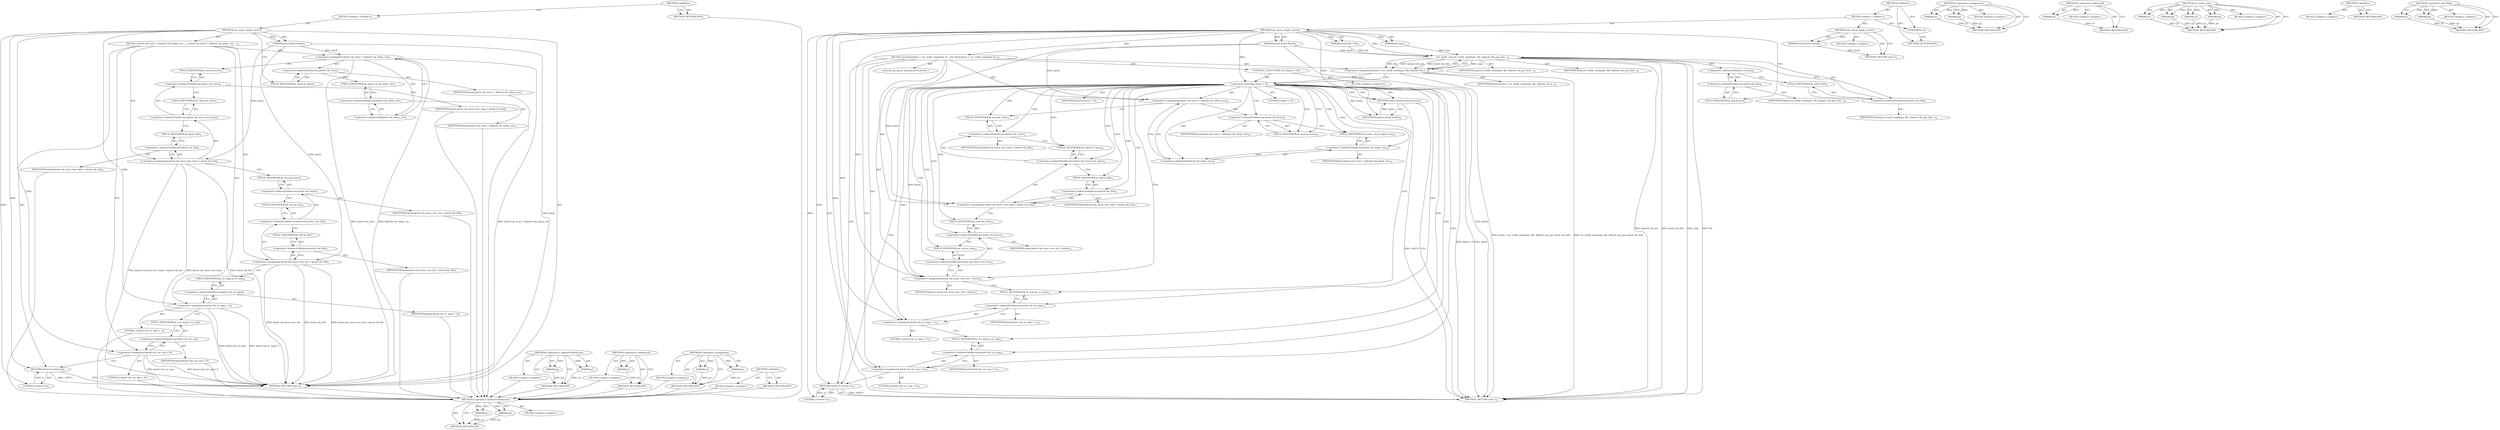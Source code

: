 digraph "&lt;operator&gt;.lessThan" {
vulnerable_6 [label=<(METHOD,&lt;global&gt;)<SUB>1</SUB>>];
vulnerable_7 [label=<(BLOCK,&lt;empty&gt;,&lt;empty&gt;)<SUB>1</SUB>>];
vulnerable_8 [label=<(METHOD,aio_setup_single_vector)<SUB>1</SUB>>];
vulnerable_9 [label=<(PARAM,struct kiocb *kiocb)<SUB>1</SUB>>];
vulnerable_10 [label=<(BLOCK,{
 	kiocb-&gt;ki_iovec = &amp;kiocb-&gt;ki_inline_vec;
 	...,{
 	kiocb-&gt;ki_iovec = &amp;kiocb-&gt;ki_inline_vec;
 	...)<SUB>2</SUB>>];
vulnerable_11 [label=<(&lt;operator&gt;.assignment,kiocb-&gt;ki_iovec = &amp;kiocb-&gt;ki_inline_vec)<SUB>3</SUB>>];
vulnerable_12 [label=<(&lt;operator&gt;.indirectFieldAccess,kiocb-&gt;ki_iovec)<SUB>3</SUB>>];
vulnerable_13 [label=<(IDENTIFIER,kiocb,kiocb-&gt;ki_iovec = &amp;kiocb-&gt;ki_inline_vec)<SUB>3</SUB>>];
vulnerable_14 [label=<(FIELD_IDENTIFIER,ki_iovec,ki_iovec)<SUB>3</SUB>>];
vulnerable_15 [label=<(&lt;operator&gt;.addressOf,&amp;kiocb-&gt;ki_inline_vec)<SUB>3</SUB>>];
vulnerable_16 [label=<(&lt;operator&gt;.indirectFieldAccess,kiocb-&gt;ki_inline_vec)<SUB>3</SUB>>];
vulnerable_17 [label=<(IDENTIFIER,kiocb,kiocb-&gt;ki_iovec = &amp;kiocb-&gt;ki_inline_vec)<SUB>3</SUB>>];
vulnerable_18 [label=<(FIELD_IDENTIFIER,ki_inline_vec,ki_inline_vec)<SUB>3</SUB>>];
vulnerable_19 [label=<(&lt;operator&gt;.assignment,kiocb-&gt;ki_iovec-&gt;iov_base = kiocb-&gt;ki_buf)<SUB>4</SUB>>];
vulnerable_20 [label=<(&lt;operator&gt;.indirectFieldAccess,kiocb-&gt;ki_iovec-&gt;iov_base)<SUB>4</SUB>>];
vulnerable_21 [label=<(&lt;operator&gt;.indirectFieldAccess,kiocb-&gt;ki_iovec)<SUB>4</SUB>>];
vulnerable_22 [label=<(IDENTIFIER,kiocb,kiocb-&gt;ki_iovec-&gt;iov_base = kiocb-&gt;ki_buf)<SUB>4</SUB>>];
vulnerable_23 [label=<(FIELD_IDENTIFIER,ki_iovec,ki_iovec)<SUB>4</SUB>>];
vulnerable_24 [label=<(FIELD_IDENTIFIER,iov_base,iov_base)<SUB>4</SUB>>];
vulnerable_25 [label=<(&lt;operator&gt;.indirectFieldAccess,kiocb-&gt;ki_buf)<SUB>4</SUB>>];
vulnerable_26 [label=<(IDENTIFIER,kiocb,kiocb-&gt;ki_iovec-&gt;iov_base = kiocb-&gt;ki_buf)<SUB>4</SUB>>];
vulnerable_27 [label=<(FIELD_IDENTIFIER,ki_buf,ki_buf)<SUB>4</SUB>>];
vulnerable_28 [label=<(&lt;operator&gt;.assignment,kiocb-&gt;ki_iovec-&gt;iov_len = kiocb-&gt;ki_left)<SUB>5</SUB>>];
vulnerable_29 [label=<(&lt;operator&gt;.indirectFieldAccess,kiocb-&gt;ki_iovec-&gt;iov_len)<SUB>5</SUB>>];
vulnerable_30 [label=<(&lt;operator&gt;.indirectFieldAccess,kiocb-&gt;ki_iovec)<SUB>5</SUB>>];
vulnerable_31 [label=<(IDENTIFIER,kiocb,kiocb-&gt;ki_iovec-&gt;iov_len = kiocb-&gt;ki_left)<SUB>5</SUB>>];
vulnerable_32 [label=<(FIELD_IDENTIFIER,ki_iovec,ki_iovec)<SUB>5</SUB>>];
vulnerable_33 [label=<(FIELD_IDENTIFIER,iov_len,iov_len)<SUB>5</SUB>>];
vulnerable_34 [label=<(&lt;operator&gt;.indirectFieldAccess,kiocb-&gt;ki_left)<SUB>5</SUB>>];
vulnerable_35 [label=<(IDENTIFIER,kiocb,kiocb-&gt;ki_iovec-&gt;iov_len = kiocb-&gt;ki_left)<SUB>5</SUB>>];
vulnerable_36 [label=<(FIELD_IDENTIFIER,ki_left,ki_left)<SUB>5</SUB>>];
vulnerable_37 [label=<(&lt;operator&gt;.assignment,kiocb-&gt;ki_nr_segs = 1)<SUB>6</SUB>>];
vulnerable_38 [label=<(&lt;operator&gt;.indirectFieldAccess,kiocb-&gt;ki_nr_segs)<SUB>6</SUB>>];
vulnerable_39 [label=<(IDENTIFIER,kiocb,kiocb-&gt;ki_nr_segs = 1)<SUB>6</SUB>>];
vulnerable_40 [label=<(FIELD_IDENTIFIER,ki_nr_segs,ki_nr_segs)<SUB>6</SUB>>];
vulnerable_41 [label=<(LITERAL,1,kiocb-&gt;ki_nr_segs = 1)<SUB>6</SUB>>];
vulnerable_42 [label=<(&lt;operator&gt;.assignment,kiocb-&gt;ki_cur_seg = 0)<SUB>7</SUB>>];
vulnerable_43 [label=<(&lt;operator&gt;.indirectFieldAccess,kiocb-&gt;ki_cur_seg)<SUB>7</SUB>>];
vulnerable_44 [label=<(IDENTIFIER,kiocb,kiocb-&gt;ki_cur_seg = 0)<SUB>7</SUB>>];
vulnerable_45 [label=<(FIELD_IDENTIFIER,ki_cur_seg,ki_cur_seg)<SUB>7</SUB>>];
vulnerable_46 [label=<(LITERAL,0,kiocb-&gt;ki_cur_seg = 0)<SUB>7</SUB>>];
vulnerable_47 [label=<(RETURN,return 0;,return 0;)<SUB>8</SUB>>];
vulnerable_48 [label=<(LITERAL,0,return 0;)<SUB>8</SUB>>];
vulnerable_49 [label=<(METHOD_RETURN,ssize_t)<SUB>1</SUB>>];
vulnerable_51 [label=<(METHOD_RETURN,ANY)<SUB>1</SUB>>];
vulnerable_75 [label=<(METHOD,&lt;operator&gt;.indirectFieldAccess)>];
vulnerable_76 [label=<(PARAM,p1)>];
vulnerable_77 [label=<(PARAM,p2)>];
vulnerable_78 [label=<(BLOCK,&lt;empty&gt;,&lt;empty&gt;)>];
vulnerable_79 [label=<(METHOD_RETURN,ANY)>];
vulnerable_80 [label=<(METHOD,&lt;operator&gt;.addressOf)>];
vulnerable_81 [label=<(PARAM,p1)>];
vulnerable_82 [label=<(BLOCK,&lt;empty&gt;,&lt;empty&gt;)>];
vulnerable_83 [label=<(METHOD_RETURN,ANY)>];
vulnerable_70 [label=<(METHOD,&lt;operator&gt;.assignment)>];
vulnerable_71 [label=<(PARAM,p1)>];
vulnerable_72 [label=<(PARAM,p2)>];
vulnerable_73 [label=<(BLOCK,&lt;empty&gt;,&lt;empty&gt;)>];
vulnerable_74 [label=<(METHOD_RETURN,ANY)>];
vulnerable_64 [label=<(METHOD,&lt;global&gt;)<SUB>1</SUB>>];
vulnerable_65 [label=<(BLOCK,&lt;empty&gt;,&lt;empty&gt;)>];
vulnerable_66 [label=<(METHOD_RETURN,ANY)>];
fixed_114 [label=<(METHOD,&lt;operator&gt;.indirectFieldAccess)>];
fixed_115 [label=<(PARAM,p1)>];
fixed_116 [label=<(PARAM,p2)>];
fixed_117 [label=<(BLOCK,&lt;empty&gt;,&lt;empty&gt;)>];
fixed_118 [label=<(METHOD_RETURN,ANY)>];
fixed_6 [label=<(METHOD,&lt;global&gt;)<SUB>1</SUB>>];
fixed_7 [label=<(BLOCK,&lt;empty&gt;,&lt;empty&gt;)<SUB>1</SUB>>];
fixed_8 [label=<(METHOD,aio_setup_single_vector)<SUB>1</SUB>>];
fixed_9 [label=<(PARAM,struct kiocb *kiocb)<SUB>1</SUB>>];
fixed_10 [label=<(BLOCK,&lt;empty&gt;,&lt;empty&gt;)>];
fixed_11 [label=<(METHOD_RETURN,ssize_t)<SUB>1</SUB>>];
fixed_13 [label=<(UNKNOWN,),))<SUB>1</SUB>>];
fixed_14 [label=<(METHOD,aio_setup_single_vector)<SUB>2</SUB>>];
fixed_15 [label=<(PARAM,int type)<SUB>2</SUB>>];
fixed_16 [label=<(PARAM,struct file * file)<SUB>2</SUB>>];
fixed_17 [label=<(PARAM,struct kiocb *kiocb)<SUB>2</SUB>>];
fixed_18 [label=<(BLOCK,{
	int bytes;

	bytes = rw_verify_area(type, fi...,{
	int bytes;

	bytes = rw_verify_area(type, fi...)<SUB>3</SUB>>];
fixed_19 [label="<(LOCAL,int bytes: int)<SUB>4</SUB>>"];
fixed_20 [label=<(&lt;operator&gt;.assignment,bytes = rw_verify_area(type, file, &amp;kiocb-&gt;ki_p...)<SUB>6</SUB>>];
fixed_21 [label=<(IDENTIFIER,bytes,bytes = rw_verify_area(type, file, &amp;kiocb-&gt;ki_p...)<SUB>6</SUB>>];
fixed_22 [label=<(rw_verify_area,rw_verify_area(type, file, &amp;kiocb-&gt;ki_pos, kioc...)<SUB>6</SUB>>];
fixed_23 [label=<(IDENTIFIER,type,rw_verify_area(type, file, &amp;kiocb-&gt;ki_pos, kioc...)<SUB>6</SUB>>];
fixed_24 [label=<(IDENTIFIER,file,rw_verify_area(type, file, &amp;kiocb-&gt;ki_pos, kioc...)<SUB>6</SUB>>];
fixed_25 [label=<(&lt;operator&gt;.addressOf,&amp;kiocb-&gt;ki_pos)<SUB>6</SUB>>];
fixed_26 [label=<(&lt;operator&gt;.indirectFieldAccess,kiocb-&gt;ki_pos)<SUB>6</SUB>>];
fixed_27 [label=<(IDENTIFIER,kiocb,rw_verify_area(type, file, &amp;kiocb-&gt;ki_pos, kioc...)<SUB>6</SUB>>];
fixed_28 [label=<(FIELD_IDENTIFIER,ki_pos,ki_pos)<SUB>6</SUB>>];
fixed_29 [label=<(&lt;operator&gt;.indirectFieldAccess,kiocb-&gt;ki_left)<SUB>6</SUB>>];
fixed_30 [label=<(IDENTIFIER,kiocb,rw_verify_area(type, file, &amp;kiocb-&gt;ki_pos, kioc...)<SUB>6</SUB>>];
fixed_31 [label=<(FIELD_IDENTIFIER,ki_left,ki_left)<SUB>6</SUB>>];
fixed_32 [label=<(CONTROL_STRUCTURE,IF,if (bytes &lt; 0))<SUB>7</SUB>>];
fixed_33 [label=<(&lt;operator&gt;.lessThan,bytes &lt; 0)<SUB>7</SUB>>];
fixed_34 [label=<(IDENTIFIER,bytes,bytes &lt; 0)<SUB>7</SUB>>];
fixed_35 [label=<(LITERAL,0,bytes &lt; 0)<SUB>7</SUB>>];
fixed_36 [label=<(BLOCK,&lt;empty&gt;,&lt;empty&gt;)<SUB>8</SUB>>];
fixed_37 [label=<(RETURN,return bytes;,return bytes;)<SUB>8</SUB>>];
fixed_38 [label=<(IDENTIFIER,bytes,return bytes;)<SUB>8</SUB>>];
fixed_39 [label=<(&lt;operator&gt;.assignment,kiocb-&gt;ki_iovec = &amp;kiocb-&gt;ki_inline_vec)<SUB>10</SUB>>];
fixed_40 [label=<(&lt;operator&gt;.indirectFieldAccess,kiocb-&gt;ki_iovec)<SUB>10</SUB>>];
fixed_41 [label=<(IDENTIFIER,kiocb,kiocb-&gt;ki_iovec = &amp;kiocb-&gt;ki_inline_vec)<SUB>10</SUB>>];
fixed_42 [label=<(FIELD_IDENTIFIER,ki_iovec,ki_iovec)<SUB>10</SUB>>];
fixed_43 [label=<(&lt;operator&gt;.addressOf,&amp;kiocb-&gt;ki_inline_vec)<SUB>10</SUB>>];
fixed_44 [label=<(&lt;operator&gt;.indirectFieldAccess,kiocb-&gt;ki_inline_vec)<SUB>10</SUB>>];
fixed_45 [label=<(IDENTIFIER,kiocb,kiocb-&gt;ki_iovec = &amp;kiocb-&gt;ki_inline_vec)<SUB>10</SUB>>];
fixed_46 [label=<(FIELD_IDENTIFIER,ki_inline_vec,ki_inline_vec)<SUB>10</SUB>>];
fixed_47 [label=<(&lt;operator&gt;.assignment,kiocb-&gt;ki_iovec-&gt;iov_base = kiocb-&gt;ki_buf)<SUB>11</SUB>>];
fixed_48 [label=<(&lt;operator&gt;.indirectFieldAccess,kiocb-&gt;ki_iovec-&gt;iov_base)<SUB>11</SUB>>];
fixed_49 [label=<(&lt;operator&gt;.indirectFieldAccess,kiocb-&gt;ki_iovec)<SUB>11</SUB>>];
fixed_50 [label=<(IDENTIFIER,kiocb,kiocb-&gt;ki_iovec-&gt;iov_base = kiocb-&gt;ki_buf)<SUB>11</SUB>>];
fixed_51 [label=<(FIELD_IDENTIFIER,ki_iovec,ki_iovec)<SUB>11</SUB>>];
fixed_52 [label=<(FIELD_IDENTIFIER,iov_base,iov_base)<SUB>11</SUB>>];
fixed_53 [label=<(&lt;operator&gt;.indirectFieldAccess,kiocb-&gt;ki_buf)<SUB>11</SUB>>];
fixed_54 [label=<(IDENTIFIER,kiocb,kiocb-&gt;ki_iovec-&gt;iov_base = kiocb-&gt;ki_buf)<SUB>11</SUB>>];
fixed_55 [label=<(FIELD_IDENTIFIER,ki_buf,ki_buf)<SUB>11</SUB>>];
fixed_56 [label=<(&lt;operator&gt;.assignment,kiocb-&gt;ki_iovec-&gt;iov_len = bytes)<SUB>12</SUB>>];
fixed_57 [label=<(&lt;operator&gt;.indirectFieldAccess,kiocb-&gt;ki_iovec-&gt;iov_len)<SUB>12</SUB>>];
fixed_58 [label=<(&lt;operator&gt;.indirectFieldAccess,kiocb-&gt;ki_iovec)<SUB>12</SUB>>];
fixed_59 [label=<(IDENTIFIER,kiocb,kiocb-&gt;ki_iovec-&gt;iov_len = bytes)<SUB>12</SUB>>];
fixed_60 [label=<(FIELD_IDENTIFIER,ki_iovec,ki_iovec)<SUB>12</SUB>>];
fixed_61 [label=<(FIELD_IDENTIFIER,iov_len,iov_len)<SUB>12</SUB>>];
fixed_62 [label=<(IDENTIFIER,bytes,kiocb-&gt;ki_iovec-&gt;iov_len = bytes)<SUB>12</SUB>>];
fixed_63 [label=<(&lt;operator&gt;.assignment,kiocb-&gt;ki_nr_segs = 1)<SUB>13</SUB>>];
fixed_64 [label=<(&lt;operator&gt;.indirectFieldAccess,kiocb-&gt;ki_nr_segs)<SUB>13</SUB>>];
fixed_65 [label=<(IDENTIFIER,kiocb,kiocb-&gt;ki_nr_segs = 1)<SUB>13</SUB>>];
fixed_66 [label=<(FIELD_IDENTIFIER,ki_nr_segs,ki_nr_segs)<SUB>13</SUB>>];
fixed_67 [label=<(LITERAL,1,kiocb-&gt;ki_nr_segs = 1)<SUB>13</SUB>>];
fixed_68 [label=<(&lt;operator&gt;.assignment,kiocb-&gt;ki_cur_seg = 0)<SUB>14</SUB>>];
fixed_69 [label=<(&lt;operator&gt;.indirectFieldAccess,kiocb-&gt;ki_cur_seg)<SUB>14</SUB>>];
fixed_70 [label=<(IDENTIFIER,kiocb,kiocb-&gt;ki_cur_seg = 0)<SUB>14</SUB>>];
fixed_71 [label=<(FIELD_IDENTIFIER,ki_cur_seg,ki_cur_seg)<SUB>14</SUB>>];
fixed_72 [label=<(LITERAL,0,kiocb-&gt;ki_cur_seg = 0)<SUB>14</SUB>>];
fixed_73 [label=<(RETURN,return 0;,return 0;)<SUB>15</SUB>>];
fixed_74 [label=<(LITERAL,0,return 0;)<SUB>15</SUB>>];
fixed_75 [label=<(METHOD_RETURN,ssize_t)<SUB>2</SUB>>];
fixed_77 [label=<(METHOD_RETURN,ANY)<SUB>1</SUB>>];
fixed_98 [label=<(METHOD,&lt;operator&gt;.assignment)>];
fixed_99 [label=<(PARAM,p1)>];
fixed_100 [label=<(PARAM,p2)>];
fixed_101 [label=<(BLOCK,&lt;empty&gt;,&lt;empty&gt;)>];
fixed_102 [label=<(METHOD_RETURN,ANY)>];
fixed_110 [label=<(METHOD,&lt;operator&gt;.addressOf)>];
fixed_111 [label=<(PARAM,p1)>];
fixed_112 [label=<(BLOCK,&lt;empty&gt;,&lt;empty&gt;)>];
fixed_113 [label=<(METHOD_RETURN,ANY)>];
fixed_103 [label=<(METHOD,rw_verify_area)>];
fixed_104 [label=<(PARAM,p1)>];
fixed_105 [label=<(PARAM,p2)>];
fixed_106 [label=<(PARAM,p3)>];
fixed_107 [label=<(PARAM,p4)>];
fixed_108 [label=<(BLOCK,&lt;empty&gt;,&lt;empty&gt;)>];
fixed_109 [label=<(METHOD_RETURN,ANY)>];
fixed_92 [label=<(METHOD,&lt;global&gt;)<SUB>1</SUB>>];
fixed_93 [label=<(BLOCK,&lt;empty&gt;,&lt;empty&gt;)>];
fixed_94 [label=<(METHOD_RETURN,ANY)>];
fixed_119 [label=<(METHOD,&lt;operator&gt;.lessThan)>];
fixed_120 [label=<(PARAM,p1)>];
fixed_121 [label=<(PARAM,p2)>];
fixed_122 [label=<(BLOCK,&lt;empty&gt;,&lt;empty&gt;)>];
fixed_123 [label=<(METHOD_RETURN,ANY)>];
vulnerable_6 -> vulnerable_7  [key=0, label="AST: "];
vulnerable_6 -> vulnerable_51  [key=0, label="AST: "];
vulnerable_6 -> vulnerable_51  [key=1, label="CFG: "];
vulnerable_7 -> vulnerable_8  [key=0, label="AST: "];
vulnerable_8 -> vulnerable_9  [key=0, label="AST: "];
vulnerable_8 -> vulnerable_9  [key=1, label="DDG: "];
vulnerable_8 -> vulnerable_10  [key=0, label="AST: "];
vulnerable_8 -> vulnerable_49  [key=0, label="AST: "];
vulnerable_8 -> vulnerable_14  [key=0, label="CFG: "];
vulnerable_8 -> vulnerable_37  [key=0, label="DDG: "];
vulnerable_8 -> vulnerable_42  [key=0, label="DDG: "];
vulnerable_8 -> vulnerable_47  [key=0, label="DDG: "];
vulnerable_8 -> vulnerable_48  [key=0, label="DDG: "];
vulnerable_9 -> vulnerable_49  [key=0, label="DDG: kiocb"];
vulnerable_9 -> vulnerable_11  [key=0, label="DDG: kiocb"];
vulnerable_9 -> vulnerable_19  [key=0, label="DDG: kiocb"];
vulnerable_9 -> vulnerable_28  [key=0, label="DDG: kiocb"];
vulnerable_10 -> vulnerable_11  [key=0, label="AST: "];
vulnerable_10 -> vulnerable_19  [key=0, label="AST: "];
vulnerable_10 -> vulnerable_28  [key=0, label="AST: "];
vulnerable_10 -> vulnerable_37  [key=0, label="AST: "];
vulnerable_10 -> vulnerable_42  [key=0, label="AST: "];
vulnerable_10 -> vulnerable_47  [key=0, label="AST: "];
vulnerable_11 -> vulnerable_12  [key=0, label="AST: "];
vulnerable_11 -> vulnerable_15  [key=0, label="AST: "];
vulnerable_11 -> vulnerable_23  [key=0, label="CFG: "];
vulnerable_11 -> vulnerable_49  [key=0, label="DDG: kiocb-&gt;ki_iovec"];
vulnerable_11 -> vulnerable_49  [key=1, label="DDG: &amp;kiocb-&gt;ki_inline_vec"];
vulnerable_11 -> vulnerable_49  [key=2, label="DDG: kiocb-&gt;ki_iovec = &amp;kiocb-&gt;ki_inline_vec"];
vulnerable_12 -> vulnerable_13  [key=0, label="AST: "];
vulnerable_12 -> vulnerable_14  [key=0, label="AST: "];
vulnerable_12 -> vulnerable_18  [key=0, label="CFG: "];
vulnerable_13 -> fixed_114  [key=0];
vulnerable_14 -> vulnerable_12  [key=0, label="CFG: "];
vulnerable_15 -> vulnerable_16  [key=0, label="AST: "];
vulnerable_15 -> vulnerable_11  [key=0, label="CFG: "];
vulnerable_16 -> vulnerable_17  [key=0, label="AST: "];
vulnerable_16 -> vulnerable_18  [key=0, label="AST: "];
vulnerable_16 -> vulnerable_15  [key=0, label="CFG: "];
vulnerable_17 -> fixed_114  [key=0];
vulnerable_18 -> vulnerable_16  [key=0, label="CFG: "];
vulnerable_19 -> vulnerable_20  [key=0, label="AST: "];
vulnerable_19 -> vulnerable_25  [key=0, label="AST: "];
vulnerable_19 -> vulnerable_32  [key=0, label="CFG: "];
vulnerable_19 -> vulnerable_49  [key=0, label="DDG: kiocb-&gt;ki_iovec-&gt;iov_base"];
vulnerable_19 -> vulnerable_49  [key=1, label="DDG: kiocb-&gt;ki_buf"];
vulnerable_19 -> vulnerable_49  [key=2, label="DDG: kiocb-&gt;ki_iovec-&gt;iov_base = kiocb-&gt;ki_buf"];
vulnerable_20 -> vulnerable_21  [key=0, label="AST: "];
vulnerable_20 -> vulnerable_24  [key=0, label="AST: "];
vulnerable_20 -> vulnerable_27  [key=0, label="CFG: "];
vulnerable_21 -> vulnerable_22  [key=0, label="AST: "];
vulnerable_21 -> vulnerable_23  [key=0, label="AST: "];
vulnerable_21 -> vulnerable_24  [key=0, label="CFG: "];
vulnerable_22 -> fixed_114  [key=0];
vulnerable_23 -> vulnerable_21  [key=0, label="CFG: "];
vulnerable_24 -> vulnerable_20  [key=0, label="CFG: "];
vulnerable_25 -> vulnerable_26  [key=0, label="AST: "];
vulnerable_25 -> vulnerable_27  [key=0, label="AST: "];
vulnerable_25 -> vulnerable_19  [key=0, label="CFG: "];
vulnerable_26 -> fixed_114  [key=0];
vulnerable_27 -> vulnerable_25  [key=0, label="CFG: "];
vulnerable_28 -> vulnerable_29  [key=0, label="AST: "];
vulnerable_28 -> vulnerable_34  [key=0, label="AST: "];
vulnerable_28 -> vulnerable_40  [key=0, label="CFG: "];
vulnerable_28 -> vulnerable_49  [key=0, label="DDG: kiocb-&gt;ki_iovec-&gt;iov_len"];
vulnerable_28 -> vulnerable_49  [key=1, label="DDG: kiocb-&gt;ki_left"];
vulnerable_28 -> vulnerable_49  [key=2, label="DDG: kiocb-&gt;ki_iovec-&gt;iov_len = kiocb-&gt;ki_left"];
vulnerable_29 -> vulnerable_30  [key=0, label="AST: "];
vulnerable_29 -> vulnerable_33  [key=0, label="AST: "];
vulnerable_29 -> vulnerable_36  [key=0, label="CFG: "];
vulnerable_30 -> vulnerable_31  [key=0, label="AST: "];
vulnerable_30 -> vulnerable_32  [key=0, label="AST: "];
vulnerable_30 -> vulnerable_33  [key=0, label="CFG: "];
vulnerable_31 -> fixed_114  [key=0];
vulnerable_32 -> vulnerable_30  [key=0, label="CFG: "];
vulnerable_33 -> vulnerable_29  [key=0, label="CFG: "];
vulnerable_34 -> vulnerable_35  [key=0, label="AST: "];
vulnerable_34 -> vulnerable_36  [key=0, label="AST: "];
vulnerable_34 -> vulnerable_28  [key=0, label="CFG: "];
vulnerable_35 -> fixed_114  [key=0];
vulnerable_36 -> vulnerable_34  [key=0, label="CFG: "];
vulnerable_37 -> vulnerable_38  [key=0, label="AST: "];
vulnerable_37 -> vulnerable_41  [key=0, label="AST: "];
vulnerable_37 -> vulnerable_45  [key=0, label="CFG: "];
vulnerable_37 -> vulnerable_49  [key=0, label="DDG: kiocb-&gt;ki_nr_segs"];
vulnerable_37 -> vulnerable_49  [key=1, label="DDG: kiocb-&gt;ki_nr_segs = 1"];
vulnerable_38 -> vulnerable_39  [key=0, label="AST: "];
vulnerable_38 -> vulnerable_40  [key=0, label="AST: "];
vulnerable_38 -> vulnerable_37  [key=0, label="CFG: "];
vulnerable_39 -> fixed_114  [key=0];
vulnerable_40 -> vulnerable_38  [key=0, label="CFG: "];
vulnerable_41 -> fixed_114  [key=0];
vulnerable_42 -> vulnerable_43  [key=0, label="AST: "];
vulnerable_42 -> vulnerable_46  [key=0, label="AST: "];
vulnerable_42 -> vulnerable_47  [key=0, label="CFG: "];
vulnerable_42 -> vulnerable_49  [key=0, label="DDG: kiocb-&gt;ki_cur_seg"];
vulnerable_42 -> vulnerable_49  [key=1, label="DDG: kiocb-&gt;ki_cur_seg = 0"];
vulnerable_43 -> vulnerable_44  [key=0, label="AST: "];
vulnerable_43 -> vulnerable_45  [key=0, label="AST: "];
vulnerable_43 -> vulnerable_42  [key=0, label="CFG: "];
vulnerable_44 -> fixed_114  [key=0];
vulnerable_45 -> vulnerable_43  [key=0, label="CFG: "];
vulnerable_46 -> fixed_114  [key=0];
vulnerable_47 -> vulnerable_48  [key=0, label="AST: "];
vulnerable_47 -> vulnerable_49  [key=0, label="CFG: "];
vulnerable_47 -> vulnerable_49  [key=1, label="DDG: &lt;RET&gt;"];
vulnerable_48 -> vulnerable_47  [key=0, label="DDG: 0"];
vulnerable_49 -> fixed_114  [key=0];
vulnerable_51 -> fixed_114  [key=0];
vulnerable_75 -> vulnerable_76  [key=0, label="AST: "];
vulnerable_75 -> vulnerable_76  [key=1, label="DDG: "];
vulnerable_75 -> vulnerable_78  [key=0, label="AST: "];
vulnerable_75 -> vulnerable_77  [key=0, label="AST: "];
vulnerable_75 -> vulnerable_77  [key=1, label="DDG: "];
vulnerable_75 -> vulnerable_79  [key=0, label="AST: "];
vulnerable_75 -> vulnerable_79  [key=1, label="CFG: "];
vulnerable_76 -> vulnerable_79  [key=0, label="DDG: p1"];
vulnerable_77 -> vulnerable_79  [key=0, label="DDG: p2"];
vulnerable_78 -> fixed_114  [key=0];
vulnerable_79 -> fixed_114  [key=0];
vulnerable_80 -> vulnerable_81  [key=0, label="AST: "];
vulnerable_80 -> vulnerable_81  [key=1, label="DDG: "];
vulnerable_80 -> vulnerable_82  [key=0, label="AST: "];
vulnerable_80 -> vulnerable_83  [key=0, label="AST: "];
vulnerable_80 -> vulnerable_83  [key=1, label="CFG: "];
vulnerable_81 -> vulnerable_83  [key=0, label="DDG: p1"];
vulnerable_82 -> fixed_114  [key=0];
vulnerable_83 -> fixed_114  [key=0];
vulnerable_70 -> vulnerable_71  [key=0, label="AST: "];
vulnerable_70 -> vulnerable_71  [key=1, label="DDG: "];
vulnerable_70 -> vulnerable_73  [key=0, label="AST: "];
vulnerable_70 -> vulnerable_72  [key=0, label="AST: "];
vulnerable_70 -> vulnerable_72  [key=1, label="DDG: "];
vulnerable_70 -> vulnerable_74  [key=0, label="AST: "];
vulnerable_70 -> vulnerable_74  [key=1, label="CFG: "];
vulnerable_71 -> vulnerable_74  [key=0, label="DDG: p1"];
vulnerable_72 -> vulnerable_74  [key=0, label="DDG: p2"];
vulnerable_73 -> fixed_114  [key=0];
vulnerable_74 -> fixed_114  [key=0];
vulnerable_64 -> vulnerable_65  [key=0, label="AST: "];
vulnerable_64 -> vulnerable_66  [key=0, label="AST: "];
vulnerable_64 -> vulnerable_66  [key=1, label="CFG: "];
vulnerable_65 -> fixed_114  [key=0];
vulnerable_66 -> fixed_114  [key=0];
fixed_114 -> fixed_115  [key=0, label="AST: "];
fixed_114 -> fixed_115  [key=1, label="DDG: "];
fixed_114 -> fixed_117  [key=0, label="AST: "];
fixed_114 -> fixed_116  [key=0, label="AST: "];
fixed_114 -> fixed_116  [key=1, label="DDG: "];
fixed_114 -> fixed_118  [key=0, label="AST: "];
fixed_114 -> fixed_118  [key=1, label="CFG: "];
fixed_115 -> fixed_118  [key=0, label="DDG: p1"];
fixed_116 -> fixed_118  [key=0, label="DDG: p2"];
fixed_6 -> fixed_7  [key=0, label="AST: "];
fixed_6 -> fixed_77  [key=0, label="AST: "];
fixed_6 -> fixed_13  [key=0, label="CFG: "];
fixed_7 -> fixed_8  [key=0, label="AST: "];
fixed_7 -> fixed_13  [key=0, label="AST: "];
fixed_7 -> fixed_14  [key=0, label="AST: "];
fixed_8 -> fixed_9  [key=0, label="AST: "];
fixed_8 -> fixed_9  [key=1, label="DDG: "];
fixed_8 -> fixed_10  [key=0, label="AST: "];
fixed_8 -> fixed_11  [key=0, label="AST: "];
fixed_8 -> fixed_11  [key=1, label="CFG: "];
fixed_9 -> fixed_11  [key=0, label="DDG: kiocb"];
fixed_13 -> fixed_77  [key=0, label="CFG: "];
fixed_14 -> fixed_15  [key=0, label="AST: "];
fixed_14 -> fixed_15  [key=1, label="DDG: "];
fixed_14 -> fixed_16  [key=0, label="AST: "];
fixed_14 -> fixed_16  [key=1, label="DDG: "];
fixed_14 -> fixed_17  [key=0, label="AST: "];
fixed_14 -> fixed_17  [key=1, label="DDG: "];
fixed_14 -> fixed_18  [key=0, label="AST: "];
fixed_14 -> fixed_75  [key=0, label="AST: "];
fixed_14 -> fixed_28  [key=0, label="CFG: "];
fixed_14 -> fixed_56  [key=0, label="DDG: "];
fixed_14 -> fixed_63  [key=0, label="DDG: "];
fixed_14 -> fixed_68  [key=0, label="DDG: "];
fixed_14 -> fixed_73  [key=0, label="DDG: "];
fixed_14 -> fixed_74  [key=0, label="DDG: "];
fixed_14 -> fixed_22  [key=0, label="DDG: "];
fixed_14 -> fixed_33  [key=0, label="DDG: "];
fixed_14 -> fixed_38  [key=0, label="DDG: "];
fixed_15 -> fixed_22  [key=0, label="DDG: type"];
fixed_16 -> fixed_22  [key=0, label="DDG: file"];
fixed_17 -> fixed_75  [key=0, label="DDG: kiocb"];
fixed_17 -> fixed_39  [key=0, label="DDG: kiocb"];
fixed_17 -> fixed_47  [key=0, label="DDG: kiocb"];
fixed_17 -> fixed_22  [key=0, label="DDG: kiocb"];
fixed_18 -> fixed_19  [key=0, label="AST: "];
fixed_18 -> fixed_20  [key=0, label="AST: "];
fixed_18 -> fixed_32  [key=0, label="AST: "];
fixed_18 -> fixed_39  [key=0, label="AST: "];
fixed_18 -> fixed_47  [key=0, label="AST: "];
fixed_18 -> fixed_56  [key=0, label="AST: "];
fixed_18 -> fixed_63  [key=0, label="AST: "];
fixed_18 -> fixed_68  [key=0, label="AST: "];
fixed_18 -> fixed_73  [key=0, label="AST: "];
fixed_20 -> fixed_21  [key=0, label="AST: "];
fixed_20 -> fixed_22  [key=0, label="AST: "];
fixed_20 -> fixed_33  [key=0, label="CFG: "];
fixed_20 -> fixed_33  [key=1, label="DDG: bytes"];
fixed_20 -> fixed_75  [key=0, label="DDG: rw_verify_area(type, file, &amp;kiocb-&gt;ki_pos, kiocb-&gt;ki_left)"];
fixed_20 -> fixed_75  [key=1, label="DDG: bytes = rw_verify_area(type, file, &amp;kiocb-&gt;ki_pos, kiocb-&gt;ki_left)"];
fixed_22 -> fixed_23  [key=0, label="AST: "];
fixed_22 -> fixed_24  [key=0, label="AST: "];
fixed_22 -> fixed_25  [key=0, label="AST: "];
fixed_22 -> fixed_29  [key=0, label="AST: "];
fixed_22 -> fixed_20  [key=0, label="CFG: "];
fixed_22 -> fixed_20  [key=1, label="DDG: type"];
fixed_22 -> fixed_20  [key=2, label="DDG: file"];
fixed_22 -> fixed_20  [key=3, label="DDG: &amp;kiocb-&gt;ki_pos"];
fixed_22 -> fixed_20  [key=4, label="DDG: kiocb-&gt;ki_left"];
fixed_22 -> fixed_75  [key=0, label="DDG: type"];
fixed_22 -> fixed_75  [key=1, label="DDG: file"];
fixed_22 -> fixed_75  [key=2, label="DDG: &amp;kiocb-&gt;ki_pos"];
fixed_22 -> fixed_75  [key=3, label="DDG: kiocb-&gt;ki_left"];
fixed_25 -> fixed_26  [key=0, label="AST: "];
fixed_25 -> fixed_31  [key=0, label="CFG: "];
fixed_26 -> fixed_27  [key=0, label="AST: "];
fixed_26 -> fixed_28  [key=0, label="AST: "];
fixed_26 -> fixed_25  [key=0, label="CFG: "];
fixed_28 -> fixed_26  [key=0, label="CFG: "];
fixed_29 -> fixed_30  [key=0, label="AST: "];
fixed_29 -> fixed_31  [key=0, label="AST: "];
fixed_29 -> fixed_22  [key=0, label="CFG: "];
fixed_31 -> fixed_29  [key=0, label="CFG: "];
fixed_32 -> fixed_33  [key=0, label="AST: "];
fixed_32 -> fixed_36  [key=0, label="AST: "];
fixed_33 -> fixed_34  [key=0, label="AST: "];
fixed_33 -> fixed_35  [key=0, label="AST: "];
fixed_33 -> fixed_37  [key=0, label="CFG: "];
fixed_33 -> fixed_37  [key=1, label="CDG: "];
fixed_33 -> fixed_42  [key=0, label="CFG: "];
fixed_33 -> fixed_42  [key=1, label="CDG: "];
fixed_33 -> fixed_75  [key=0, label="DDG: bytes"];
fixed_33 -> fixed_75  [key=1, label="DDG: bytes &lt; 0"];
fixed_33 -> fixed_56  [key=0, label="DDG: bytes"];
fixed_33 -> fixed_56  [key=1, label="CDG: "];
fixed_33 -> fixed_38  [key=0, label="DDG: bytes"];
fixed_33 -> fixed_47  [key=0, label="CDG: "];
fixed_33 -> fixed_48  [key=0, label="CDG: "];
fixed_33 -> fixed_58  [key=0, label="CDG: "];
fixed_33 -> fixed_68  [key=0, label="CDG: "];
fixed_33 -> fixed_49  [key=0, label="CDG: "];
fixed_33 -> fixed_60  [key=0, label="CDG: "];
fixed_33 -> fixed_73  [key=0, label="CDG: "];
fixed_33 -> fixed_61  [key=0, label="CDG: "];
fixed_33 -> fixed_64  [key=0, label="CDG: "];
fixed_33 -> fixed_51  [key=0, label="CDG: "];
fixed_33 -> fixed_57  [key=0, label="CDG: "];
fixed_33 -> fixed_66  [key=0, label="CDG: "];
fixed_33 -> fixed_71  [key=0, label="CDG: "];
fixed_33 -> fixed_52  [key=0, label="CDG: "];
fixed_33 -> fixed_46  [key=0, label="CDG: "];
fixed_33 -> fixed_53  [key=0, label="CDG: "];
fixed_33 -> fixed_69  [key=0, label="CDG: "];
fixed_33 -> fixed_63  [key=0, label="CDG: "];
fixed_33 -> fixed_40  [key=0, label="CDG: "];
fixed_33 -> fixed_44  [key=0, label="CDG: "];
fixed_33 -> fixed_55  [key=0, label="CDG: "];
fixed_33 -> fixed_39  [key=0, label="CDG: "];
fixed_33 -> fixed_43  [key=0, label="CDG: "];
fixed_36 -> fixed_37  [key=0, label="AST: "];
fixed_37 -> fixed_38  [key=0, label="AST: "];
fixed_37 -> fixed_75  [key=0, label="CFG: "];
fixed_37 -> fixed_75  [key=1, label="DDG: &lt;RET&gt;"];
fixed_38 -> fixed_37  [key=0, label="DDG: bytes"];
fixed_39 -> fixed_40  [key=0, label="AST: "];
fixed_39 -> fixed_43  [key=0, label="AST: "];
fixed_39 -> fixed_51  [key=0, label="CFG: "];
fixed_40 -> fixed_41  [key=0, label="AST: "];
fixed_40 -> fixed_42  [key=0, label="AST: "];
fixed_40 -> fixed_46  [key=0, label="CFG: "];
fixed_42 -> fixed_40  [key=0, label="CFG: "];
fixed_43 -> fixed_44  [key=0, label="AST: "];
fixed_43 -> fixed_39  [key=0, label="CFG: "];
fixed_44 -> fixed_45  [key=0, label="AST: "];
fixed_44 -> fixed_46  [key=0, label="AST: "];
fixed_44 -> fixed_43  [key=0, label="CFG: "];
fixed_46 -> fixed_44  [key=0, label="CFG: "];
fixed_47 -> fixed_48  [key=0, label="AST: "];
fixed_47 -> fixed_53  [key=0, label="AST: "];
fixed_47 -> fixed_60  [key=0, label="CFG: "];
fixed_48 -> fixed_49  [key=0, label="AST: "];
fixed_48 -> fixed_52  [key=0, label="AST: "];
fixed_48 -> fixed_55  [key=0, label="CFG: "];
fixed_49 -> fixed_50  [key=0, label="AST: "];
fixed_49 -> fixed_51  [key=0, label="AST: "];
fixed_49 -> fixed_52  [key=0, label="CFG: "];
fixed_51 -> fixed_49  [key=0, label="CFG: "];
fixed_52 -> fixed_48  [key=0, label="CFG: "];
fixed_53 -> fixed_54  [key=0, label="AST: "];
fixed_53 -> fixed_55  [key=0, label="AST: "];
fixed_53 -> fixed_47  [key=0, label="CFG: "];
fixed_55 -> fixed_53  [key=0, label="CFG: "];
fixed_56 -> fixed_57  [key=0, label="AST: "];
fixed_56 -> fixed_62  [key=0, label="AST: "];
fixed_56 -> fixed_66  [key=0, label="CFG: "];
fixed_57 -> fixed_58  [key=0, label="AST: "];
fixed_57 -> fixed_61  [key=0, label="AST: "];
fixed_57 -> fixed_56  [key=0, label="CFG: "];
fixed_58 -> fixed_59  [key=0, label="AST: "];
fixed_58 -> fixed_60  [key=0, label="AST: "];
fixed_58 -> fixed_61  [key=0, label="CFG: "];
fixed_60 -> fixed_58  [key=0, label="CFG: "];
fixed_61 -> fixed_57  [key=0, label="CFG: "];
fixed_63 -> fixed_64  [key=0, label="AST: "];
fixed_63 -> fixed_67  [key=0, label="AST: "];
fixed_63 -> fixed_71  [key=0, label="CFG: "];
fixed_64 -> fixed_65  [key=0, label="AST: "];
fixed_64 -> fixed_66  [key=0, label="AST: "];
fixed_64 -> fixed_63  [key=0, label="CFG: "];
fixed_66 -> fixed_64  [key=0, label="CFG: "];
fixed_68 -> fixed_69  [key=0, label="AST: "];
fixed_68 -> fixed_72  [key=0, label="AST: "];
fixed_68 -> fixed_73  [key=0, label="CFG: "];
fixed_69 -> fixed_70  [key=0, label="AST: "];
fixed_69 -> fixed_71  [key=0, label="AST: "];
fixed_69 -> fixed_68  [key=0, label="CFG: "];
fixed_71 -> fixed_69  [key=0, label="CFG: "];
fixed_73 -> fixed_74  [key=0, label="AST: "];
fixed_73 -> fixed_75  [key=0, label="CFG: "];
fixed_73 -> fixed_75  [key=1, label="DDG: &lt;RET&gt;"];
fixed_74 -> fixed_73  [key=0, label="DDG: 0"];
fixed_98 -> fixed_99  [key=0, label="AST: "];
fixed_98 -> fixed_99  [key=1, label="DDG: "];
fixed_98 -> fixed_101  [key=0, label="AST: "];
fixed_98 -> fixed_100  [key=0, label="AST: "];
fixed_98 -> fixed_100  [key=1, label="DDG: "];
fixed_98 -> fixed_102  [key=0, label="AST: "];
fixed_98 -> fixed_102  [key=1, label="CFG: "];
fixed_99 -> fixed_102  [key=0, label="DDG: p1"];
fixed_100 -> fixed_102  [key=0, label="DDG: p2"];
fixed_110 -> fixed_111  [key=0, label="AST: "];
fixed_110 -> fixed_111  [key=1, label="DDG: "];
fixed_110 -> fixed_112  [key=0, label="AST: "];
fixed_110 -> fixed_113  [key=0, label="AST: "];
fixed_110 -> fixed_113  [key=1, label="CFG: "];
fixed_111 -> fixed_113  [key=0, label="DDG: p1"];
fixed_103 -> fixed_104  [key=0, label="AST: "];
fixed_103 -> fixed_104  [key=1, label="DDG: "];
fixed_103 -> fixed_108  [key=0, label="AST: "];
fixed_103 -> fixed_105  [key=0, label="AST: "];
fixed_103 -> fixed_105  [key=1, label="DDG: "];
fixed_103 -> fixed_109  [key=0, label="AST: "];
fixed_103 -> fixed_109  [key=1, label="CFG: "];
fixed_103 -> fixed_106  [key=0, label="AST: "];
fixed_103 -> fixed_106  [key=1, label="DDG: "];
fixed_103 -> fixed_107  [key=0, label="AST: "];
fixed_103 -> fixed_107  [key=1, label="DDG: "];
fixed_104 -> fixed_109  [key=0, label="DDG: p1"];
fixed_105 -> fixed_109  [key=0, label="DDG: p2"];
fixed_106 -> fixed_109  [key=0, label="DDG: p3"];
fixed_107 -> fixed_109  [key=0, label="DDG: p4"];
fixed_92 -> fixed_93  [key=0, label="AST: "];
fixed_92 -> fixed_94  [key=0, label="AST: "];
fixed_92 -> fixed_94  [key=1, label="CFG: "];
fixed_119 -> fixed_120  [key=0, label="AST: "];
fixed_119 -> fixed_120  [key=1, label="DDG: "];
fixed_119 -> fixed_122  [key=0, label="AST: "];
fixed_119 -> fixed_121  [key=0, label="AST: "];
fixed_119 -> fixed_121  [key=1, label="DDG: "];
fixed_119 -> fixed_123  [key=0, label="AST: "];
fixed_119 -> fixed_123  [key=1, label="CFG: "];
fixed_120 -> fixed_123  [key=0, label="DDG: p1"];
fixed_121 -> fixed_123  [key=0, label="DDG: p2"];
}
